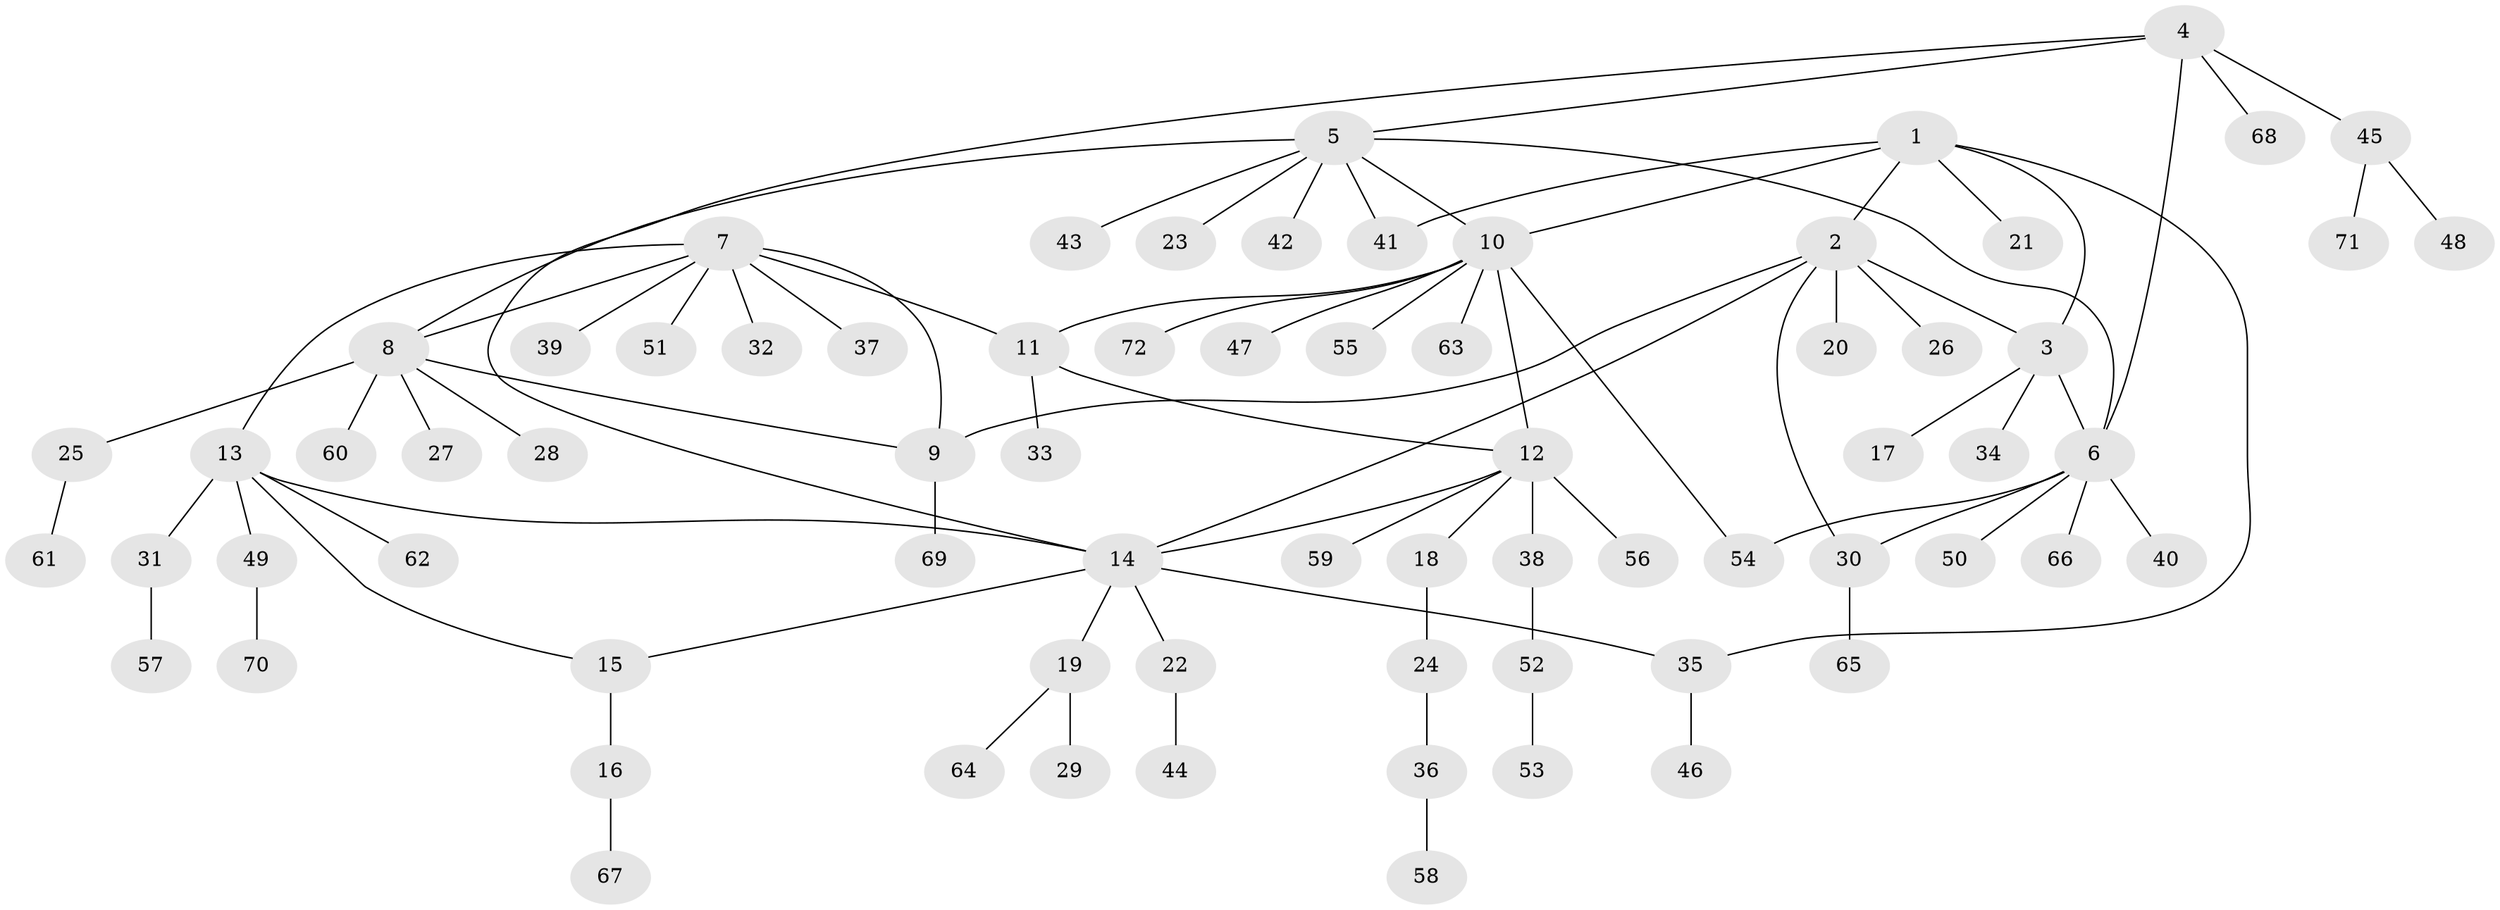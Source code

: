 // coarse degree distribution, {5: 0.019230769230769232, 6: 0.057692307692307696, 4: 0.019230769230769232, 11: 0.019230769230769232, 8: 0.057692307692307696, 7: 0.038461538461538464, 3: 0.019230769230769232, 1: 0.5961538461538461, 2: 0.17307692307692307}
// Generated by graph-tools (version 1.1) at 2025/42/03/06/25 10:42:07]
// undirected, 72 vertices, 86 edges
graph export_dot {
graph [start="1"]
  node [color=gray90,style=filled];
  1;
  2;
  3;
  4;
  5;
  6;
  7;
  8;
  9;
  10;
  11;
  12;
  13;
  14;
  15;
  16;
  17;
  18;
  19;
  20;
  21;
  22;
  23;
  24;
  25;
  26;
  27;
  28;
  29;
  30;
  31;
  32;
  33;
  34;
  35;
  36;
  37;
  38;
  39;
  40;
  41;
  42;
  43;
  44;
  45;
  46;
  47;
  48;
  49;
  50;
  51;
  52;
  53;
  54;
  55;
  56;
  57;
  58;
  59;
  60;
  61;
  62;
  63;
  64;
  65;
  66;
  67;
  68;
  69;
  70;
  71;
  72;
  1 -- 2;
  1 -- 3;
  1 -- 10;
  1 -- 21;
  1 -- 35;
  1 -- 41;
  2 -- 3;
  2 -- 9;
  2 -- 14;
  2 -- 20;
  2 -- 26;
  2 -- 30;
  3 -- 6;
  3 -- 17;
  3 -- 34;
  4 -- 5;
  4 -- 6;
  4 -- 14;
  4 -- 45;
  4 -- 68;
  5 -- 6;
  5 -- 8;
  5 -- 10;
  5 -- 23;
  5 -- 41;
  5 -- 42;
  5 -- 43;
  6 -- 30;
  6 -- 40;
  6 -- 50;
  6 -- 54;
  6 -- 66;
  7 -- 8;
  7 -- 9;
  7 -- 11;
  7 -- 13;
  7 -- 32;
  7 -- 37;
  7 -- 39;
  7 -- 51;
  8 -- 9;
  8 -- 25;
  8 -- 27;
  8 -- 28;
  8 -- 60;
  9 -- 69;
  10 -- 11;
  10 -- 12;
  10 -- 47;
  10 -- 54;
  10 -- 55;
  10 -- 63;
  10 -- 72;
  11 -- 12;
  11 -- 33;
  12 -- 14;
  12 -- 18;
  12 -- 38;
  12 -- 56;
  12 -- 59;
  13 -- 14;
  13 -- 15;
  13 -- 31;
  13 -- 49;
  13 -- 62;
  14 -- 15;
  14 -- 19;
  14 -- 22;
  14 -- 35;
  15 -- 16;
  16 -- 67;
  18 -- 24;
  19 -- 29;
  19 -- 64;
  22 -- 44;
  24 -- 36;
  25 -- 61;
  30 -- 65;
  31 -- 57;
  35 -- 46;
  36 -- 58;
  38 -- 52;
  45 -- 48;
  45 -- 71;
  49 -- 70;
  52 -- 53;
}
